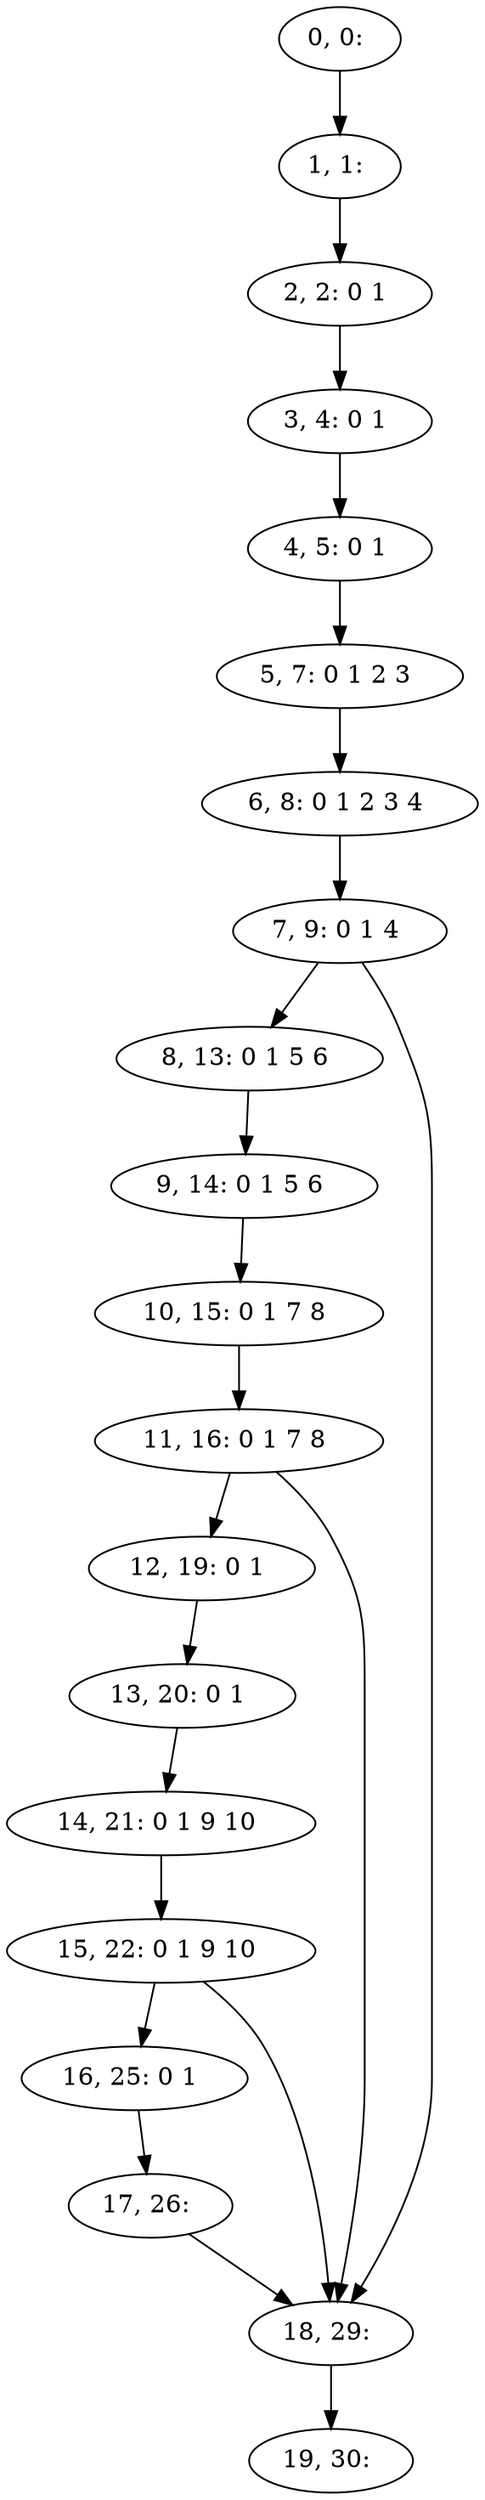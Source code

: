 digraph G {
0[label="0, 0: "];
1[label="1, 1: "];
2[label="2, 2: 0 1 "];
3[label="3, 4: 0 1 "];
4[label="4, 5: 0 1 "];
5[label="5, 7: 0 1 2 3 "];
6[label="6, 8: 0 1 2 3 4 "];
7[label="7, 9: 0 1 4 "];
8[label="8, 13: 0 1 5 6 "];
9[label="9, 14: 0 1 5 6 "];
10[label="10, 15: 0 1 7 8 "];
11[label="11, 16: 0 1 7 8 "];
12[label="12, 19: 0 1 "];
13[label="13, 20: 0 1 "];
14[label="14, 21: 0 1 9 10 "];
15[label="15, 22: 0 1 9 10 "];
16[label="16, 25: 0 1 "];
17[label="17, 26: "];
18[label="18, 29: "];
19[label="19, 30: "];
0->1 ;
1->2 ;
2->3 ;
3->4 ;
4->5 ;
5->6 ;
6->7 ;
7->8 ;
7->18 ;
8->9 ;
9->10 ;
10->11 ;
11->12 ;
11->18 ;
12->13 ;
13->14 ;
14->15 ;
15->16 ;
15->18 ;
16->17 ;
17->18 ;
18->19 ;
}

